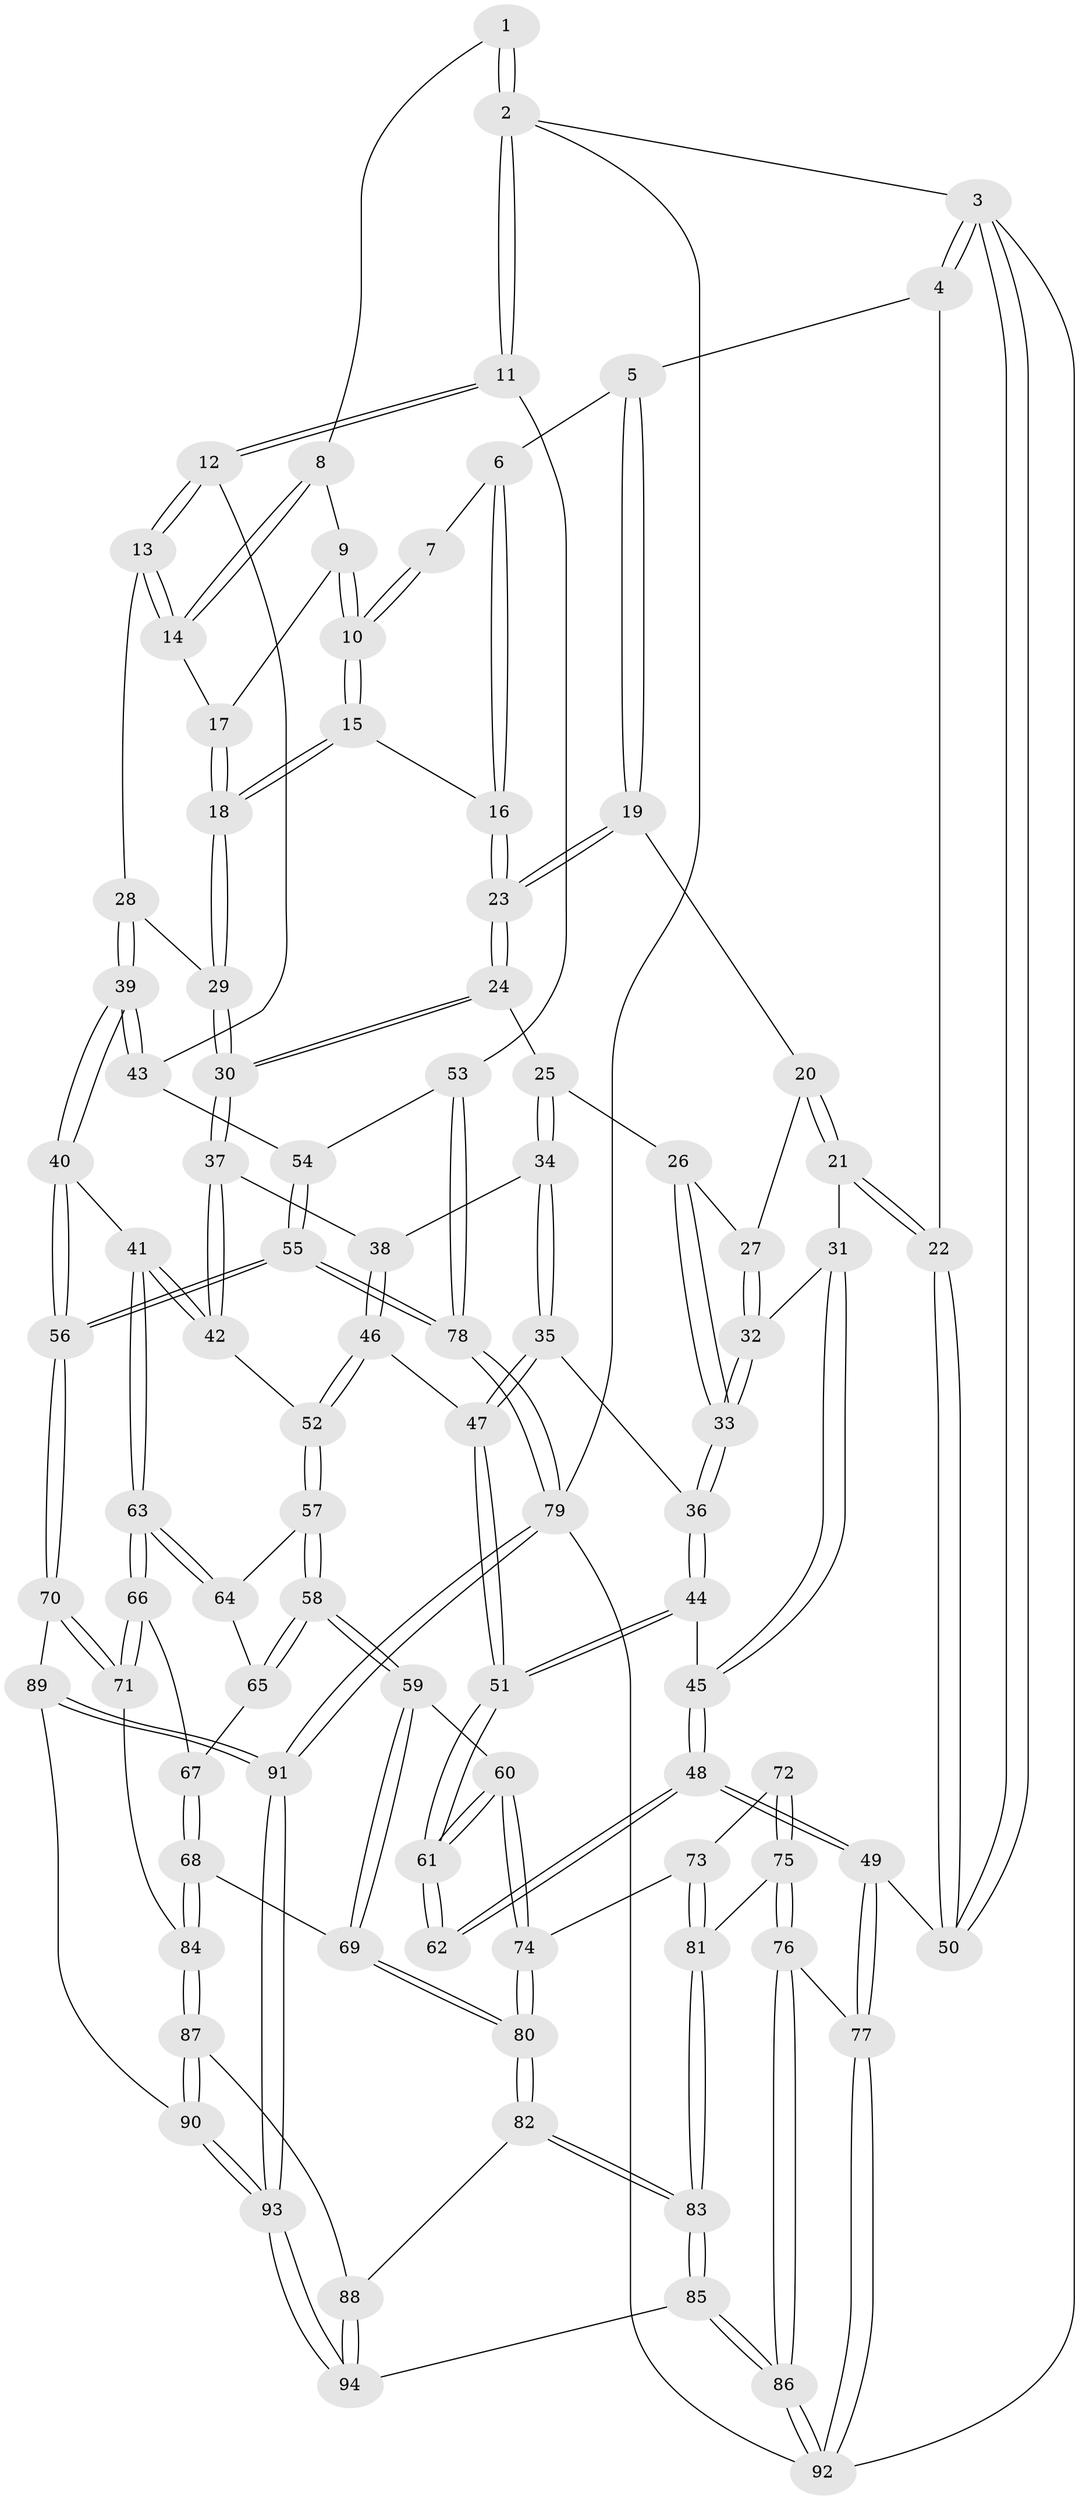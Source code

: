 // Generated by graph-tools (version 1.1) at 2025/11/02/27/25 16:11:53]
// undirected, 94 vertices, 232 edges
graph export_dot {
graph [start="1"]
  node [color=gray90,style=filled];
  1 [pos="+0.9108216340857411+0"];
  2 [pos="+1+0"];
  3 [pos="+0+0"];
  4 [pos="+0.28218777663566813+0"];
  5 [pos="+0.28471197524175096+0"];
  6 [pos="+0.4502291423670747+0"];
  7 [pos="+0.5629710555239198+0"];
  8 [pos="+0.8784403920880113+0"];
  9 [pos="+0.7307231188083679+0.07282730357477256"];
  10 [pos="+0.6416821207773964+0.07735047061330368"];
  11 [pos="+1+0.2884520974408601"];
  12 [pos="+1+0.28941337011560014"];
  13 [pos="+0.8799444877706037+0.19520118563985706"];
  14 [pos="+0.8662739721588085+0.14744427794724457"];
  15 [pos="+0.6109429710687616+0.1619908130048057"];
  16 [pos="+0.5878177546924159+0.15989923339078332"];
  17 [pos="+0.7419434239228779+0.08930692824819592"];
  18 [pos="+0.6901589237599443+0.26335358618925464"];
  19 [pos="+0.29209430818283694+0"];
  20 [pos="+0.2864835157526959+0.006970514396865972"];
  21 [pos="+0+0.2629166584091104"];
  22 [pos="+0+0.25526465742360266"];
  23 [pos="+0.41393403468231954+0.16459861499361997"];
  24 [pos="+0.4154893014340106+0.19416450884081812"];
  25 [pos="+0.3534100201453645+0.3099382854754961"];
  26 [pos="+0.2729491212170321+0.3108403489808181"];
  27 [pos="+0.1928359469565379+0.24767953472402146"];
  28 [pos="+0.717787801851925+0.27469560995296827"];
  29 [pos="+0.6920592151420345+0.2668120492754869"];
  30 [pos="+0.5491769116292236+0.3717168873754569"];
  31 [pos="+0.05829951330443923+0.3196447585740098"];
  32 [pos="+0.1353668694220737+0.29218452815139717"];
  33 [pos="+0.24278231910369955+0.40110573100511004"];
  34 [pos="+0.36800872956251357+0.3862854488914692"];
  35 [pos="+0.33182801582570887+0.41783081111859416"];
  36 [pos="+0.24836405253568075+0.42660246647128774"];
  37 [pos="+0.5435644361722756+0.3891112930907369"];
  38 [pos="+0.42518920298375973+0.406936806079374"];
  39 [pos="+0.7947549523534213+0.4554417662952445"];
  40 [pos="+0.7552730646728373+0.5189422879643276"];
  41 [pos="+0.6248808815276942+0.5615222076849009"];
  42 [pos="+0.5798123374013826+0.513882080316096"];
  43 [pos="+0.8722321771019549+0.44142601635628326"];
  44 [pos="+0.17916845510527682+0.514638864336277"];
  45 [pos="+0.13333514229876872+0.504538731876285"];
  46 [pos="+0.4107543538070708+0.5132693888480482"];
  47 [pos="+0.3469545362618189+0.4904148273687427"];
  48 [pos="+0+0.6161572454530226"];
  49 [pos="+0+0.6533647951659904"];
  50 [pos="+0+0.25813184931883265"];
  51 [pos="+0.2483931714579839+0.5956563141978394"];
  52 [pos="+0.42835068051493097+0.5413641832173195"];
  53 [pos="+1+0.5153597351049799"];
  54 [pos="+0.923156676044929+0.5250522677929526"];
  55 [pos="+0.9552835797976632+0.7575152667444317"];
  56 [pos="+0.9344452348844262+0.7564658899719081"];
  57 [pos="+0.4049714467433087+0.5833448100982627"];
  58 [pos="+0.37345846243933545+0.6292502605359691"];
  59 [pos="+0.30164141224065344+0.6573288352499369"];
  60 [pos="+0.284581257635826+0.6590980207149287"];
  61 [pos="+0.2612048982225025+0.6250905101993867"];
  62 [pos="+0.07340383753264433+0.6733361384846899"];
  63 [pos="+0.6174145730579392+0.5950516417607793"];
  64 [pos="+0.5289591915132957+0.6187366992848675"];
  65 [pos="+0.43626185923600996+0.6544804184892836"];
  66 [pos="+0.6211004519471117+0.6975795996243256"];
  67 [pos="+0.4433583284707738+0.6646988418021977"];
  68 [pos="+0.50352174670571+0.7856909949575028"];
  69 [pos="+0.4752215367301083+0.7941963619494394"];
  70 [pos="+0.8956690545132803+0.7721957068600821"];
  71 [pos="+0.6221028162217368+0.7088618236240977"];
  72 [pos="+0.07804019382828864+0.678449741273667"];
  73 [pos="+0.2138328414152838+0.7302143440825088"];
  74 [pos="+0.2765229039010774+0.6820858471699026"];
  75 [pos="+0.13672907568069972+0.8026754958158508"];
  76 [pos="+0.04080707634186373+0.8529725620182579"];
  77 [pos="+0+0.7511131484945384"];
  78 [pos="+1+0.8143676508718354"];
  79 [pos="+1+1"];
  80 [pos="+0.34662866591020824+0.8987470579417604"];
  81 [pos="+0.15384172938635976+0.8000134283405081"];
  82 [pos="+0.336555523536712+0.9308100355959721"];
  83 [pos="+0.3097229516856294+0.9835193606536458"];
  84 [pos="+0.5759073519881205+0.7881173439783953"];
  85 [pos="+0.27673370002727826+1"];
  86 [pos="+0.22623001325602676+1"];
  87 [pos="+0.6074025718445086+0.8795464537035964"];
  88 [pos="+0.5705940273831157+0.9055184410985768"];
  89 [pos="+0.8797016087886627+0.7892770630771766"];
  90 [pos="+0.6776162882931608+0.9395229298638649"];
  91 [pos="+0.7583714604311107+1"];
  92 [pos="+0+1"];
  93 [pos="+0.7452497411493427+1"];
  94 [pos="+0.33628151776961956+1"];
  1 -- 2;
  1 -- 2;
  1 -- 8;
  2 -- 3;
  2 -- 11;
  2 -- 11;
  2 -- 79;
  3 -- 4;
  3 -- 4;
  3 -- 50;
  3 -- 50;
  3 -- 92;
  4 -- 5;
  4 -- 22;
  5 -- 6;
  5 -- 19;
  5 -- 19;
  6 -- 7;
  6 -- 16;
  6 -- 16;
  7 -- 10;
  7 -- 10;
  8 -- 9;
  8 -- 14;
  8 -- 14;
  9 -- 10;
  9 -- 10;
  9 -- 17;
  10 -- 15;
  10 -- 15;
  11 -- 12;
  11 -- 12;
  11 -- 53;
  12 -- 13;
  12 -- 13;
  12 -- 43;
  13 -- 14;
  13 -- 14;
  13 -- 28;
  14 -- 17;
  15 -- 16;
  15 -- 18;
  15 -- 18;
  16 -- 23;
  16 -- 23;
  17 -- 18;
  17 -- 18;
  18 -- 29;
  18 -- 29;
  19 -- 20;
  19 -- 23;
  19 -- 23;
  20 -- 21;
  20 -- 21;
  20 -- 27;
  21 -- 22;
  21 -- 22;
  21 -- 31;
  22 -- 50;
  22 -- 50;
  23 -- 24;
  23 -- 24;
  24 -- 25;
  24 -- 30;
  24 -- 30;
  25 -- 26;
  25 -- 34;
  25 -- 34;
  26 -- 27;
  26 -- 33;
  26 -- 33;
  27 -- 32;
  27 -- 32;
  28 -- 29;
  28 -- 39;
  28 -- 39;
  29 -- 30;
  29 -- 30;
  30 -- 37;
  30 -- 37;
  31 -- 32;
  31 -- 45;
  31 -- 45;
  32 -- 33;
  32 -- 33;
  33 -- 36;
  33 -- 36;
  34 -- 35;
  34 -- 35;
  34 -- 38;
  35 -- 36;
  35 -- 47;
  35 -- 47;
  36 -- 44;
  36 -- 44;
  37 -- 38;
  37 -- 42;
  37 -- 42;
  38 -- 46;
  38 -- 46;
  39 -- 40;
  39 -- 40;
  39 -- 43;
  39 -- 43;
  40 -- 41;
  40 -- 56;
  40 -- 56;
  41 -- 42;
  41 -- 42;
  41 -- 63;
  41 -- 63;
  42 -- 52;
  43 -- 54;
  44 -- 45;
  44 -- 51;
  44 -- 51;
  45 -- 48;
  45 -- 48;
  46 -- 47;
  46 -- 52;
  46 -- 52;
  47 -- 51;
  47 -- 51;
  48 -- 49;
  48 -- 49;
  48 -- 62;
  48 -- 62;
  49 -- 50;
  49 -- 77;
  49 -- 77;
  51 -- 61;
  51 -- 61;
  52 -- 57;
  52 -- 57;
  53 -- 54;
  53 -- 78;
  53 -- 78;
  54 -- 55;
  54 -- 55;
  55 -- 56;
  55 -- 56;
  55 -- 78;
  55 -- 78;
  56 -- 70;
  56 -- 70;
  57 -- 58;
  57 -- 58;
  57 -- 64;
  58 -- 59;
  58 -- 59;
  58 -- 65;
  58 -- 65;
  59 -- 60;
  59 -- 69;
  59 -- 69;
  60 -- 61;
  60 -- 61;
  60 -- 74;
  60 -- 74;
  61 -- 62;
  61 -- 62;
  63 -- 64;
  63 -- 64;
  63 -- 66;
  63 -- 66;
  64 -- 65;
  65 -- 67;
  66 -- 67;
  66 -- 71;
  66 -- 71;
  67 -- 68;
  67 -- 68;
  68 -- 69;
  68 -- 84;
  68 -- 84;
  69 -- 80;
  69 -- 80;
  70 -- 71;
  70 -- 71;
  70 -- 89;
  71 -- 84;
  72 -- 73;
  72 -- 75;
  72 -- 75;
  73 -- 74;
  73 -- 81;
  73 -- 81;
  74 -- 80;
  74 -- 80;
  75 -- 76;
  75 -- 76;
  75 -- 81;
  76 -- 77;
  76 -- 86;
  76 -- 86;
  77 -- 92;
  77 -- 92;
  78 -- 79;
  78 -- 79;
  79 -- 91;
  79 -- 91;
  79 -- 92;
  80 -- 82;
  80 -- 82;
  81 -- 83;
  81 -- 83;
  82 -- 83;
  82 -- 83;
  82 -- 88;
  83 -- 85;
  83 -- 85;
  84 -- 87;
  84 -- 87;
  85 -- 86;
  85 -- 86;
  85 -- 94;
  86 -- 92;
  86 -- 92;
  87 -- 88;
  87 -- 90;
  87 -- 90;
  88 -- 94;
  88 -- 94;
  89 -- 90;
  89 -- 91;
  89 -- 91;
  90 -- 93;
  90 -- 93;
  91 -- 93;
  91 -- 93;
  93 -- 94;
  93 -- 94;
}
